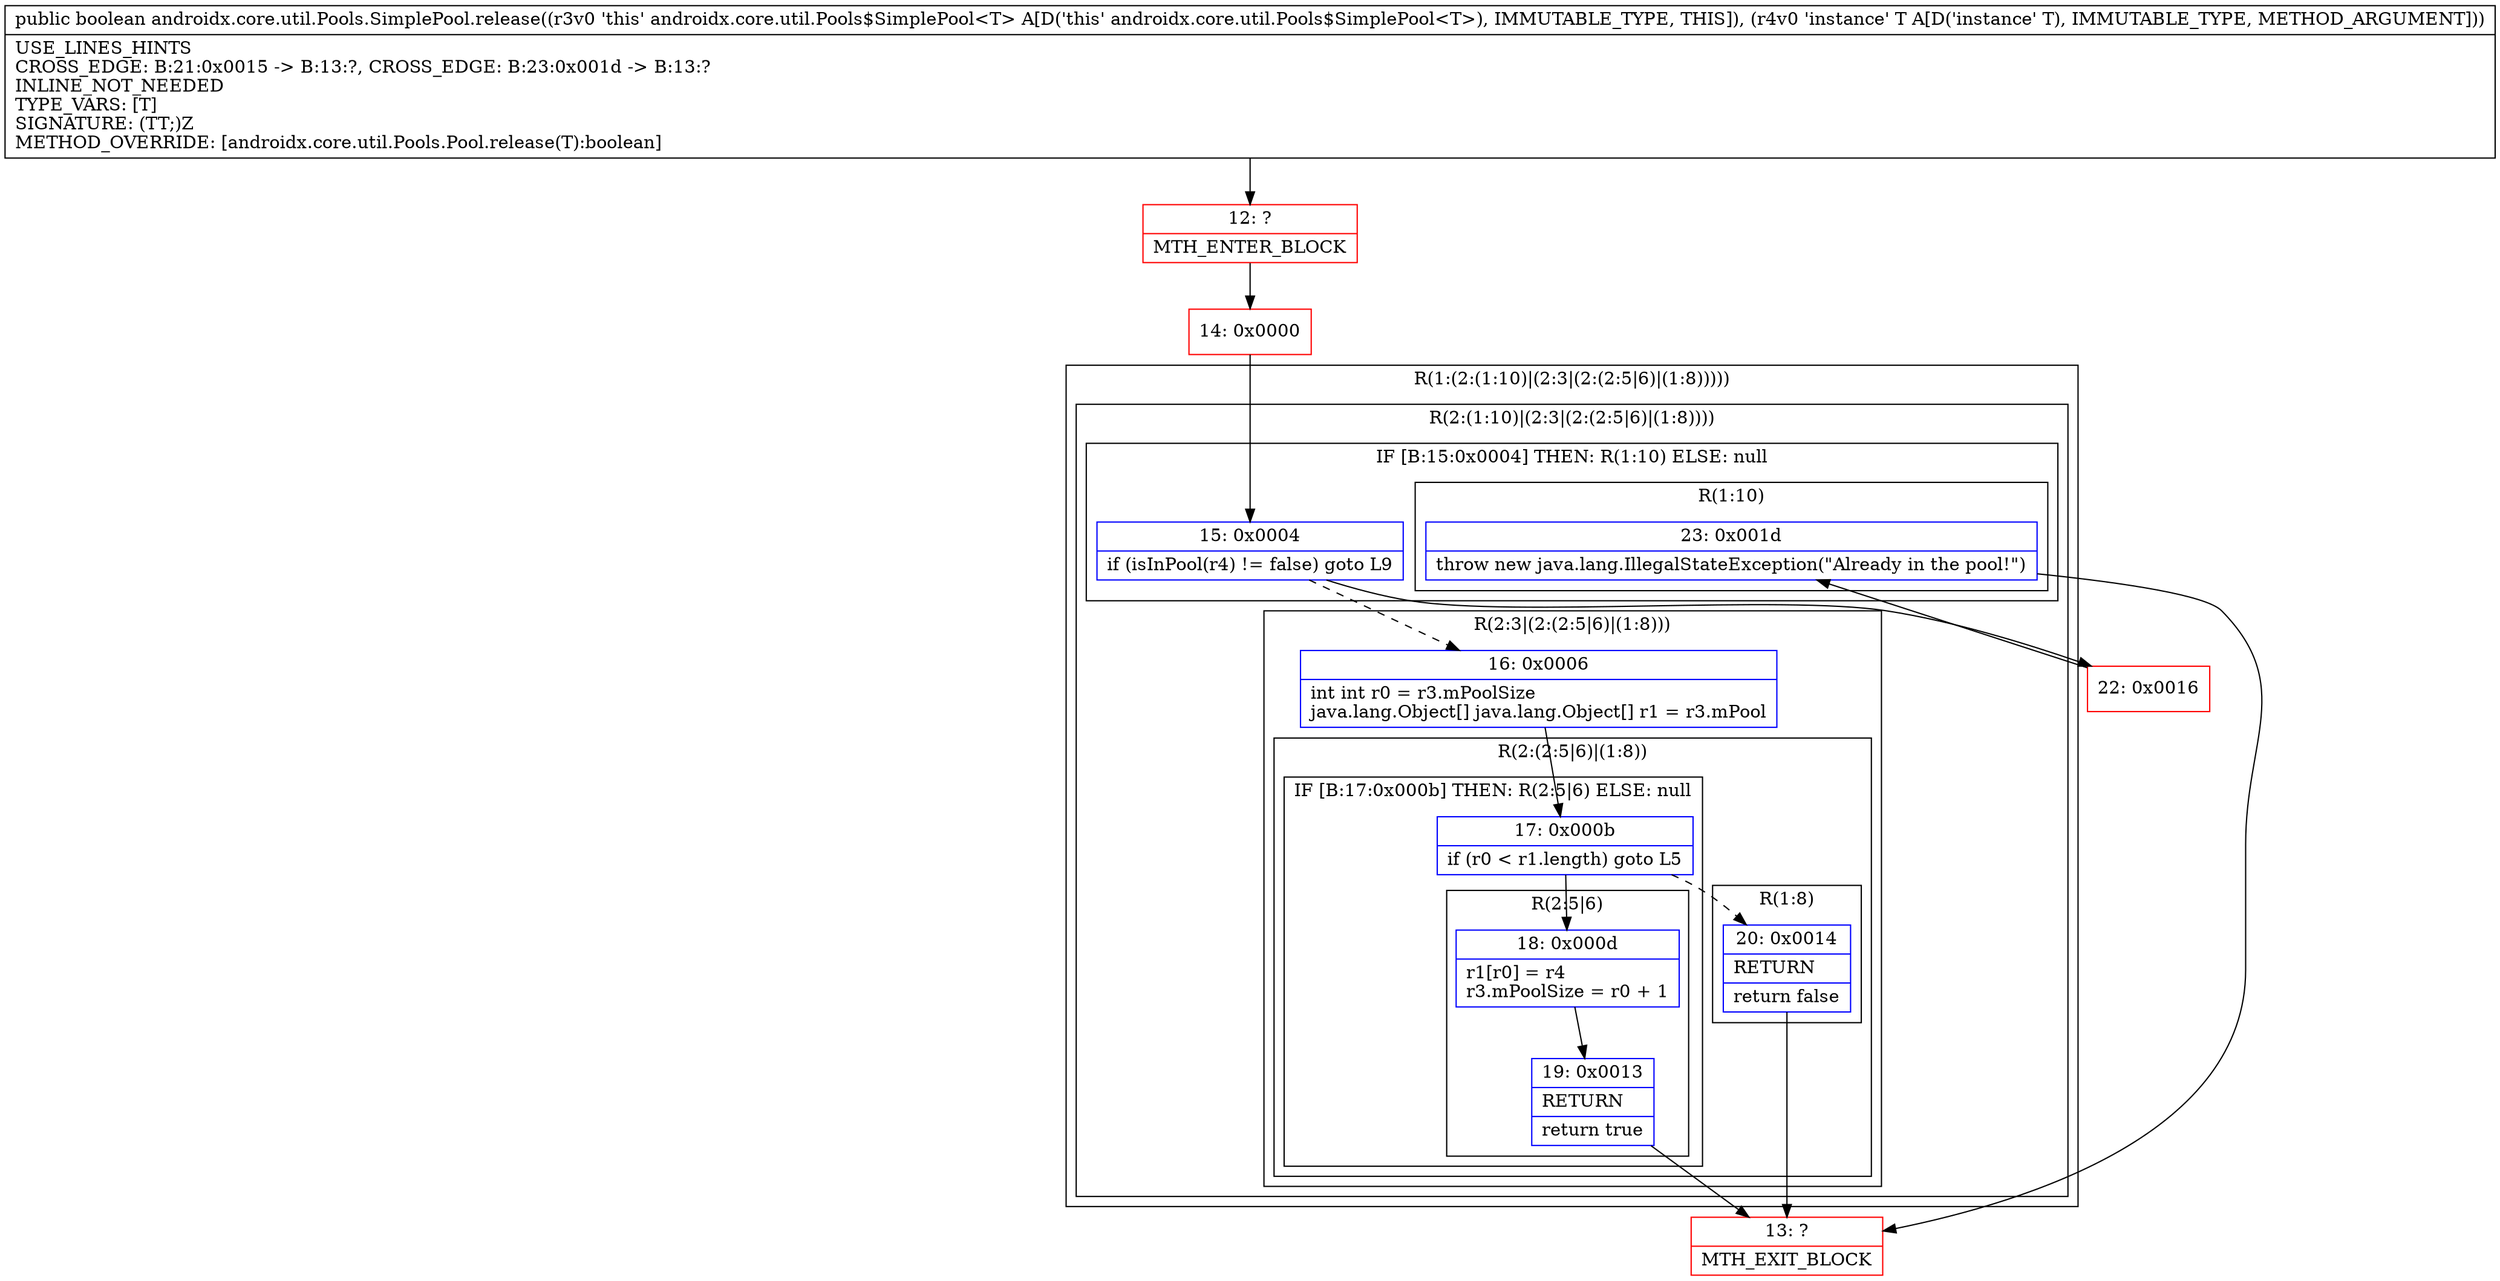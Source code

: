 digraph "CFG forandroidx.core.util.Pools.SimplePool.release(Ljava\/lang\/Object;)Z" {
subgraph cluster_Region_1453447185 {
label = "R(1:(2:(1:10)|(2:3|(2:(2:5|6)|(1:8)))))";
node [shape=record,color=blue];
subgraph cluster_Region_1337265885 {
label = "R(2:(1:10)|(2:3|(2:(2:5|6)|(1:8))))";
node [shape=record,color=blue];
subgraph cluster_IfRegion_638961343 {
label = "IF [B:15:0x0004] THEN: R(1:10) ELSE: null";
node [shape=record,color=blue];
Node_15 [shape=record,label="{15\:\ 0x0004|if (isInPool(r4) != false) goto L9\l}"];
subgraph cluster_Region_752781201 {
label = "R(1:10)";
node [shape=record,color=blue];
Node_23 [shape=record,label="{23\:\ 0x001d|throw new java.lang.IllegalStateException(\"Already in the pool!\")\l}"];
}
}
subgraph cluster_Region_1898997125 {
label = "R(2:3|(2:(2:5|6)|(1:8)))";
node [shape=record,color=blue];
Node_16 [shape=record,label="{16\:\ 0x0006|int int r0 = r3.mPoolSize\ljava.lang.Object[] java.lang.Object[] r1 = r3.mPool\l}"];
subgraph cluster_Region_1952953163 {
label = "R(2:(2:5|6)|(1:8))";
node [shape=record,color=blue];
subgraph cluster_IfRegion_1113313508 {
label = "IF [B:17:0x000b] THEN: R(2:5|6) ELSE: null";
node [shape=record,color=blue];
Node_17 [shape=record,label="{17\:\ 0x000b|if (r0 \< r1.length) goto L5\l}"];
subgraph cluster_Region_800423314 {
label = "R(2:5|6)";
node [shape=record,color=blue];
Node_18 [shape=record,label="{18\:\ 0x000d|r1[r0] = r4\lr3.mPoolSize = r0 + 1\l}"];
Node_19 [shape=record,label="{19\:\ 0x0013|RETURN\l|return true\l}"];
}
}
subgraph cluster_Region_323193084 {
label = "R(1:8)";
node [shape=record,color=blue];
Node_20 [shape=record,label="{20\:\ 0x0014|RETURN\l|return false\l}"];
}
}
}
}
}
Node_12 [shape=record,color=red,label="{12\:\ ?|MTH_ENTER_BLOCK\l}"];
Node_14 [shape=record,color=red,label="{14\:\ 0x0000}"];
Node_13 [shape=record,color=red,label="{13\:\ ?|MTH_EXIT_BLOCK\l}"];
Node_22 [shape=record,color=red,label="{22\:\ 0x0016}"];
MethodNode[shape=record,label="{public boolean androidx.core.util.Pools.SimplePool.release((r3v0 'this' androidx.core.util.Pools$SimplePool\<T\> A[D('this' androidx.core.util.Pools$SimplePool\<T\>), IMMUTABLE_TYPE, THIS]), (r4v0 'instance' T A[D('instance' T), IMMUTABLE_TYPE, METHOD_ARGUMENT]))  | USE_LINES_HINTS\lCROSS_EDGE: B:21:0x0015 \-\> B:13:?, CROSS_EDGE: B:23:0x001d \-\> B:13:?\lINLINE_NOT_NEEDED\lTYPE_VARS: [T]\lSIGNATURE: (TT;)Z\lMETHOD_OVERRIDE: [androidx.core.util.Pools.Pool.release(T):boolean]\l}"];
MethodNode -> Node_12;Node_15 -> Node_16[style=dashed];
Node_15 -> Node_22;
Node_23 -> Node_13;
Node_16 -> Node_17;
Node_17 -> Node_18;
Node_17 -> Node_20[style=dashed];
Node_18 -> Node_19;
Node_19 -> Node_13;
Node_20 -> Node_13;
Node_12 -> Node_14;
Node_14 -> Node_15;
Node_22 -> Node_23;
}


